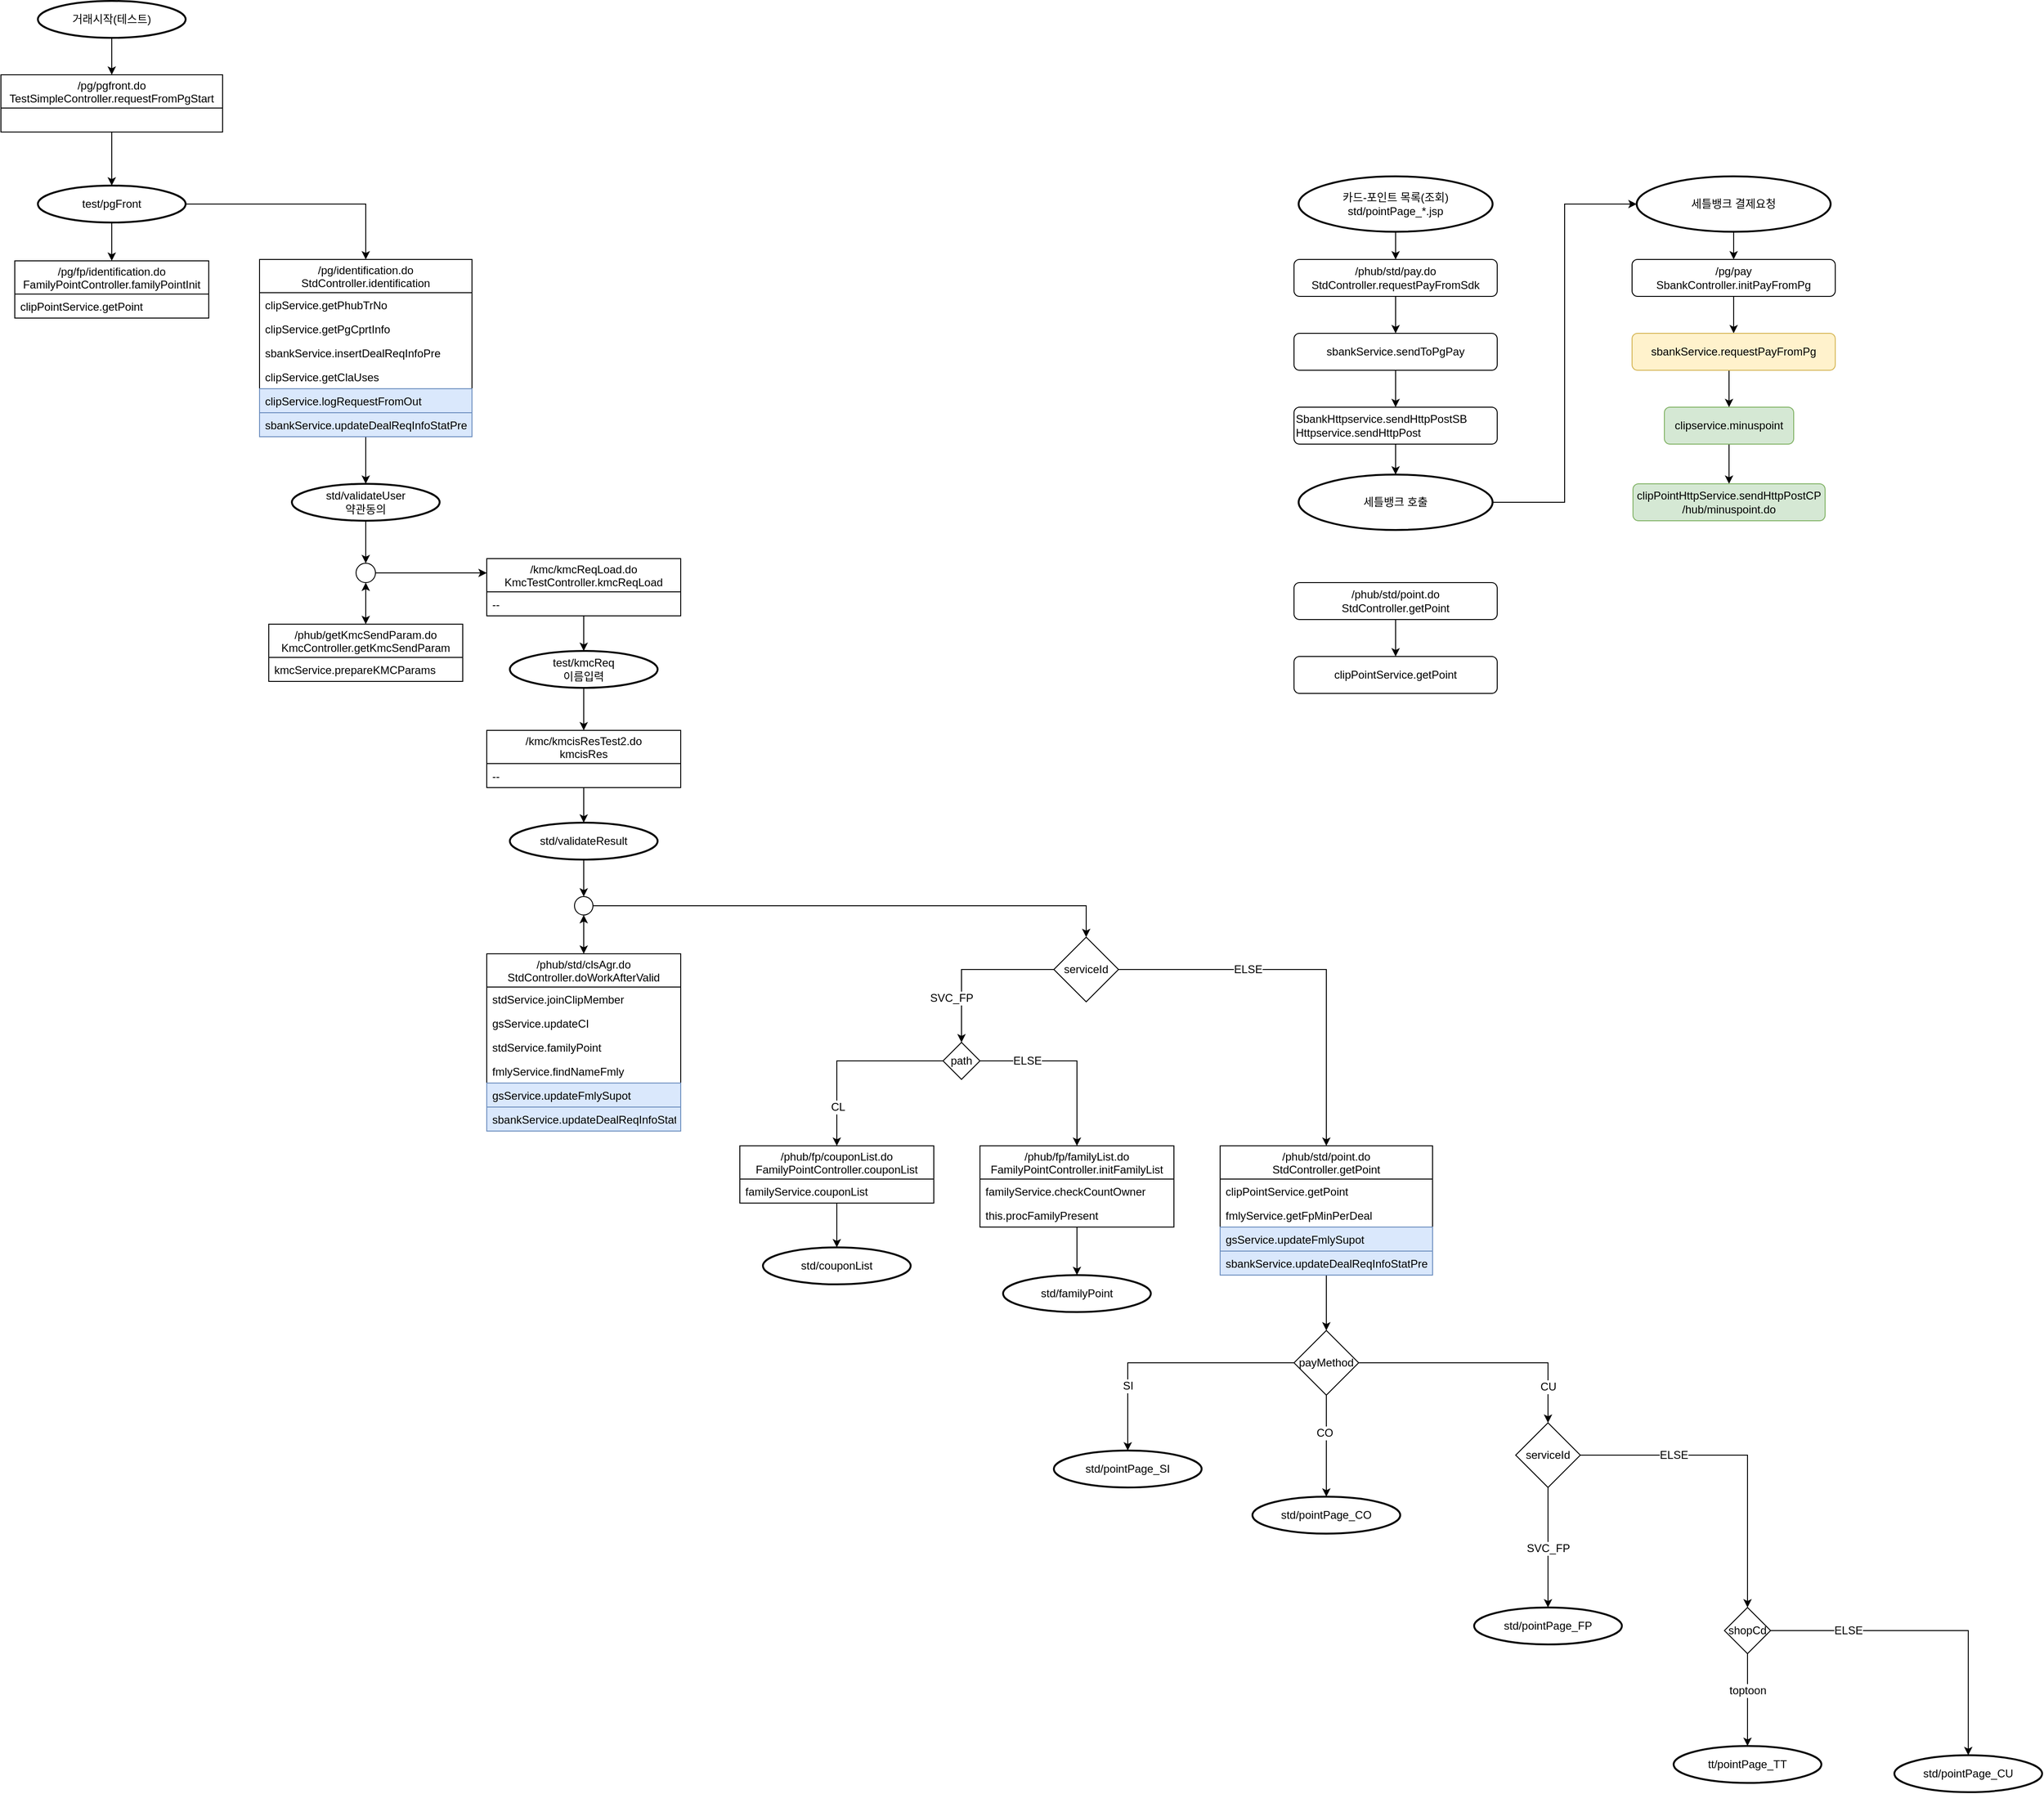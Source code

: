 <mxfile version="11.0.8" type="github"><diagram id="j56BnvHupFJd4PUBF6rJ" name="Page-1"><mxGraphModel dx="3760" dy="2458" grid="1" gridSize="10" guides="1" tooltips="1" connect="1" arrows="1" fold="1" page="1" pageScale="1" pageWidth="1169" pageHeight="827" math="0" shadow="0"><root><mxCell id="0"/><mxCell id="1" parent="0"/><mxCell id="eJ5xMvujqPiulVfxqT29-1" style="edgeStyle=orthogonalEdgeStyle;rounded=0;orthogonalLoop=1;jettySize=auto;html=1;entryX=0.5;entryY=0;entryDx=0;entryDy=0;" parent="1" source="CmkYD_nqg1P4Cg2n0xKE-1" target="eJ5xMvujqPiulVfxqT29-2" edge="1"><mxGeometry relative="1" as="geometry"><mxPoint x="-409" y="-1050" as="targetPoint"/></mxGeometry></mxCell><mxCell id="CmkYD_nqg1P4Cg2n0xKE-1" value="clipservice.minuspoint" style="rounded=1;whiteSpace=wrap;html=1;fontSize=12;fillColor=#d5e8d4;strokeColor=#82b366;" parent="1" vertex="1"><mxGeometry x="-479" y="-1160" width="140" height="40" as="geometry"/></mxCell><mxCell id="wrxA6v308aJTSK91BiZI-43" style="edgeStyle=orthogonalEdgeStyle;rounded=0;orthogonalLoop=1;jettySize=auto;html=1;strokeColor=#000000;fontSize=12;entryX=0.5;entryY=0;entryDx=0;entryDy=0;" parent="1" source="wrxA6v308aJTSK91BiZI-39" target="wrxA6v308aJTSK91BiZI-42" edge="1"><mxGeometry relative="1" as="geometry"><mxPoint x="-459" y="-1400" as="targetPoint"/></mxGeometry></mxCell><mxCell id="wrxA6v308aJTSK91BiZI-39" value="&lt;span style=&quot;white-space: normal&quot;&gt;세틀뱅크 결제요청&lt;br&gt;&lt;/span&gt;" style="strokeWidth=2;html=1;shape=mxgraph.flowchart.start_1;whiteSpace=wrap;fontSize=12;align=center;" parent="1" vertex="1"><mxGeometry x="-509" y="-1410" width="210" height="60" as="geometry"/></mxCell><mxCell id="wrxA6v308aJTSK91BiZI-45" style="edgeStyle=orthogonalEdgeStyle;rounded=0;orthogonalLoop=1;jettySize=auto;html=1;entryX=0.5;entryY=0;entryDx=0;entryDy=0;strokeColor=#000000;fontSize=12;" parent="1" source="wrxA6v308aJTSK91BiZI-42" target="wrxA6v308aJTSK91BiZI-44" edge="1"><mxGeometry relative="1" as="geometry"/></mxCell><mxCell id="wrxA6v308aJTSK91BiZI-42" value="/pg/pay&lt;br&gt;SbankController.initPayFromPg" style="rounded=1;whiteSpace=wrap;html=1;fontSize=12;" parent="1" vertex="1"><mxGeometry x="-514" y="-1320" width="220" height="40" as="geometry"/></mxCell><mxCell id="wrxA6v308aJTSK91BiZI-76" style="edgeStyle=orthogonalEdgeStyle;rounded=0;orthogonalLoop=1;jettySize=auto;html=1;strokeColor=#000000;fontSize=12;" parent="1" source="wrxA6v308aJTSK91BiZI-44" target="CmkYD_nqg1P4Cg2n0xKE-1" edge="1"><mxGeometry relative="1" as="geometry"><Array as="points"><mxPoint x="-409" y="-1175"/><mxPoint x="-409" y="-1175"/></Array></mxGeometry></mxCell><mxCell id="wrxA6v308aJTSK91BiZI-44" value="sbankService.requestPayFromPg" style="rounded=1;whiteSpace=wrap;html=1;fontSize=12;fillColor=#fff2cc;strokeColor=#d6b656;" parent="1" vertex="1"><mxGeometry x="-514" y="-1240" width="220" height="40" as="geometry"/></mxCell><mxCell id="eJ5xMvujqPiulVfxqT29-2" value="clipPointHttpService.sendHttpPostCP&lt;br&gt;/hub/minuspoint.do" style="rounded=1;whiteSpace=wrap;html=1;fontSize=12;fillColor=#d5e8d4;strokeColor=#82b366;" parent="1" vertex="1"><mxGeometry x="-513" y="-1077" width="208" height="40" as="geometry"/></mxCell><mxCell id="eJ5xMvujqPiulVfxqT29-5" style="edgeStyle=orthogonalEdgeStyle;rounded=0;orthogonalLoop=1;jettySize=auto;html=1;exitX=0.5;exitY=1;exitDx=0;exitDy=0;exitPerimeter=0;entryX=0.5;entryY=0;entryDx=0;entryDy=0;" parent="1" source="eJ5xMvujqPiulVfxqT29-3" target="eJ5xMvujqPiulVfxqT29-6" edge="1"><mxGeometry relative="1" as="geometry"><mxPoint x="-770" y="-1315" as="targetPoint"/></mxGeometry></mxCell><mxCell id="eJ5xMvujqPiulVfxqT29-3" value="&lt;span style=&quot;white-space: normal&quot;&gt;카드-포인트 목록(조회)&lt;br&gt;std/pointPage_*.jsp&lt;br&gt;&lt;/span&gt;" style="strokeWidth=2;html=1;shape=mxgraph.flowchart.start_1;whiteSpace=wrap;fontSize=12;align=center;" parent="1" vertex="1"><mxGeometry x="-875" y="-1410" width="210" height="60" as="geometry"/></mxCell><mxCell id="eJ5xMvujqPiulVfxqT29-8" style="edgeStyle=orthogonalEdgeStyle;rounded=0;orthogonalLoop=1;jettySize=auto;html=1;" parent="1" source="eJ5xMvujqPiulVfxqT29-6" target="eJ5xMvujqPiulVfxqT29-7" edge="1"><mxGeometry relative="1" as="geometry"/></mxCell><mxCell id="eJ5xMvujqPiulVfxqT29-6" value="/phub/std/pay.do&lt;br&gt;StdController.requestPayFromSdk" style="rounded=1;whiteSpace=wrap;html=1;fontSize=12;" parent="1" vertex="1"><mxGeometry x="-880" y="-1320" width="220" height="40" as="geometry"/></mxCell><mxCell id="eJ5xMvujqPiulVfxqT29-10" style="edgeStyle=orthogonalEdgeStyle;rounded=0;orthogonalLoop=1;jettySize=auto;html=1;" parent="1" source="eJ5xMvujqPiulVfxqT29-7" target="eJ5xMvujqPiulVfxqT29-9" edge="1"><mxGeometry relative="1" as="geometry"/></mxCell><mxCell id="eJ5xMvujqPiulVfxqT29-7" value="sbankService.sendToPgPay" style="rounded=1;whiteSpace=wrap;html=1;fontSize=12;" parent="1" vertex="1"><mxGeometry x="-880" y="-1240" width="220" height="40" as="geometry"/></mxCell><mxCell id="eJ5xMvujqPiulVfxqT29-12" style="edgeStyle=orthogonalEdgeStyle;rounded=0;orthogonalLoop=1;jettySize=auto;html=1;entryX=0.5;entryY=0;entryDx=0;entryDy=0;entryPerimeter=0;" parent="1" source="eJ5xMvujqPiulVfxqT29-9" target="eJ5xMvujqPiulVfxqT29-11" edge="1"><mxGeometry relative="1" as="geometry"/></mxCell><mxCell id="eJ5xMvujqPiulVfxqT29-9" value="SbankHttpservice.sendHttpPostSB&lt;br&gt;Httpservice.sendHttpPost" style="rounded=1;whiteSpace=wrap;html=1;fontSize=12;align=left;" parent="1" vertex="1"><mxGeometry x="-880" y="-1160" width="220" height="40" as="geometry"/></mxCell><mxCell id="eJ5xMvujqPiulVfxqT29-13" style="edgeStyle=orthogonalEdgeStyle;rounded=0;orthogonalLoop=1;jettySize=auto;html=1;entryX=0;entryY=0.5;entryDx=0;entryDy=0;entryPerimeter=0;" parent="1" source="eJ5xMvujqPiulVfxqT29-11" target="wrxA6v308aJTSK91BiZI-39" edge="1"><mxGeometry relative="1" as="geometry"/></mxCell><mxCell id="eJ5xMvujqPiulVfxqT29-11" value="&lt;span style=&quot;white-space: normal&quot;&gt;세틀뱅크 호출&lt;br&gt;&lt;/span&gt;" style="strokeWidth=2;html=1;shape=mxgraph.flowchart.start_1;whiteSpace=wrap;fontSize=12;align=center;" parent="1" vertex="1"><mxGeometry x="-875" y="-1087" width="210" height="60" as="geometry"/></mxCell><mxCell id="fhVZQOfjmiYLX01bEGXw-2" style="edgeStyle=orthogonalEdgeStyle;rounded=0;orthogonalLoop=1;jettySize=auto;html=1;" parent="1" source="8GTxpCylq8YLlfngI8dT-1" target="fhVZQOfjmiYLX01bEGXw-1" edge="1"><mxGeometry relative="1" as="geometry"/></mxCell><mxCell id="8GTxpCylq8YLlfngI8dT-1" value="/phub/std/point.do&lt;br&gt;StdController.getPoint" style="rounded=1;whiteSpace=wrap;html=1;fontSize=12;" parent="1" vertex="1"><mxGeometry x="-880" y="-970" width="220" height="40" as="geometry"/></mxCell><mxCell id="fhVZQOfjmiYLX01bEGXw-1" value="clipPointService.getPoint" style="rounded=1;whiteSpace=wrap;html=1;fontSize=12;" parent="1" vertex="1"><mxGeometry x="-880" y="-890" width="220" height="40" as="geometry"/></mxCell><mxCell id="tfVCf9IQ8ktauECRUOoU-8" style="edgeStyle=orthogonalEdgeStyle;rounded=0;orthogonalLoop=1;jettySize=auto;html=1;entryX=0.5;entryY=0;entryDx=0;entryDy=0;entryPerimeter=0;" parent="1" source="tfVCf9IQ8ktauECRUOoU-2" target="tfVCf9IQ8ktauECRUOoU-7" edge="1"><mxGeometry relative="1" as="geometry"/></mxCell><mxCell id="tfVCf9IQ8ktauECRUOoU-2" value="/pg/pgfront.do&#10;TestSimpleController.requestFromPgStart" style="swimlane;fontStyle=0;childLayout=stackLayout;horizontal=1;startSize=36;fillColor=none;horizontalStack=0;resizeParent=1;resizeParentMax=0;resizeLast=0;collapsible=1;marginBottom=0;" parent="1" vertex="1"><mxGeometry x="-2280" y="-1520" width="240" height="62" as="geometry"/></mxCell><mxCell id="tfVCf9IQ8ktauECRUOoU-6" style="edgeStyle=orthogonalEdgeStyle;rounded=0;orthogonalLoop=1;jettySize=auto;html=1;entryX=0.5;entryY=0;entryDx=0;entryDy=0;" parent="1" source="tfVCf9IQ8ktauECRUOoU-5" target="tfVCf9IQ8ktauECRUOoU-2" edge="1"><mxGeometry relative="1" as="geometry"/></mxCell><mxCell id="tfVCf9IQ8ktauECRUOoU-5" value="&lt;span style=&quot;white-space: normal&quot;&gt;거래시작(테스트)&lt;br&gt;&lt;/span&gt;" style="strokeWidth=2;html=1;shape=mxgraph.flowchart.start_1;whiteSpace=wrap;fontSize=12;align=center;" parent="1" vertex="1"><mxGeometry x="-2240" y="-1600" width="160" height="40" as="geometry"/></mxCell><mxCell id="tfVCf9IQ8ktauECRUOoU-12" style="edgeStyle=orthogonalEdgeStyle;rounded=0;orthogonalLoop=1;jettySize=auto;html=1;entryX=0.5;entryY=0;entryDx=0;entryDy=0;" parent="1" source="tfVCf9IQ8ktauECRUOoU-7" target="tfVCf9IQ8ktauECRUOoU-23" edge="1"><mxGeometry relative="1" as="geometry"><mxPoint x="-2160" y="-1320" as="targetPoint"/></mxGeometry></mxCell><mxCell id="tfVCf9IQ8ktauECRUOoU-13" style="edgeStyle=orthogonalEdgeStyle;rounded=0;orthogonalLoop=1;jettySize=auto;html=1;entryX=0.5;entryY=0;entryDx=0;entryDy=0;" parent="1" source="tfVCf9IQ8ktauECRUOoU-7" target="tfVCf9IQ8ktauECRUOoU-48" edge="1"><mxGeometry relative="1" as="geometry"><mxPoint x="-1919" y="-1320" as="targetPoint"/></mxGeometry></mxCell><mxCell id="tfVCf9IQ8ktauECRUOoU-7" value="test/pgFront" style="strokeWidth=2;html=1;shape=mxgraph.flowchart.start_1;whiteSpace=wrap;fontSize=12;align=center;" parent="1" vertex="1"><mxGeometry x="-2240" y="-1400" width="160" height="40" as="geometry"/></mxCell><mxCell id="tfVCf9IQ8ktauECRUOoU-23" value="/pg/fp/identification.do&#10;FamilyPointController.familyPointInit" style="swimlane;fontStyle=0;childLayout=stackLayout;horizontal=1;startSize=36;fillColor=none;horizontalStack=0;resizeParent=1;resizeParentMax=0;resizeLast=0;collapsible=1;marginBottom=0;" parent="1" vertex="1"><mxGeometry x="-2265" y="-1318.5" width="210" height="62" as="geometry"/></mxCell><mxCell id="tfVCf9IQ8ktauECRUOoU-24" value="clipPointService.getPoint" style="text;strokeColor=none;fillColor=none;align=left;verticalAlign=top;spacingLeft=4;spacingRight=4;overflow=hidden;rotatable=0;points=[[0,0.5],[1,0.5]];portConstraint=eastwest;" parent="tfVCf9IQ8ktauECRUOoU-23" vertex="1"><mxGeometry y="36" width="210" height="26" as="geometry"/></mxCell><mxCell id="Evb8xcYInmF5EksuiE8U-1" style="edgeStyle=orthogonalEdgeStyle;rounded=0;orthogonalLoop=1;jettySize=auto;html=1;entryX=0.5;entryY=0;entryDx=0;entryDy=0;entryPerimeter=0;" parent="1" source="tfVCf9IQ8ktauECRUOoU-48" target="tfVCf9IQ8ktauECRUOoU-61" edge="1"><mxGeometry relative="1" as="geometry"/></mxCell><mxCell id="tfVCf9IQ8ktauECRUOoU-48" value="/pg/identification.do&#10;StdController.identification" style="swimlane;fontStyle=0;childLayout=stackLayout;horizontal=1;startSize=36;fillColor=none;horizontalStack=0;resizeParent=1;resizeParentMax=0;resizeLast=0;collapsible=1;marginBottom=0;" parent="1" vertex="1"><mxGeometry x="-2000" y="-1320" width="230" height="192" as="geometry"><mxRectangle x="-2000" y="-1320" width="290" height="36" as="alternateBounds"/></mxGeometry></mxCell><mxCell id="tfVCf9IQ8ktauECRUOoU-49" value="clipService.getPhubTrNo" style="text;strokeColor=none;fillColor=none;align=left;verticalAlign=top;spacingLeft=4;spacingRight=4;overflow=hidden;rotatable=0;points=[[0,0.5],[1,0.5]];portConstraint=eastwest;" parent="tfVCf9IQ8ktauECRUOoU-48" vertex="1"><mxGeometry y="36" width="230" height="26" as="geometry"/></mxCell><mxCell id="tfVCf9IQ8ktauECRUOoU-51" value="clipService.getPgCprtInfo" style="text;strokeColor=none;fillColor=none;align=left;verticalAlign=top;spacingLeft=4;spacingRight=4;overflow=hidden;rotatable=0;points=[[0,0.5],[1,0.5]];portConstraint=eastwest;" parent="tfVCf9IQ8ktauECRUOoU-48" vertex="1"><mxGeometry y="62" width="230" height="26" as="geometry"/></mxCell><mxCell id="tfVCf9IQ8ktauECRUOoU-52" value="sbankService.insertDealReqInfoPre" style="text;strokeColor=none;fillColor=none;align=left;verticalAlign=top;spacingLeft=4;spacingRight=4;overflow=hidden;rotatable=0;points=[[0,0.5],[1,0.5]];portConstraint=eastwest;" parent="tfVCf9IQ8ktauECRUOoU-48" vertex="1"><mxGeometry y="88" width="230" height="26" as="geometry"/></mxCell><mxCell id="tfVCf9IQ8ktauECRUOoU-54" value="clipService.getClaUses" style="text;strokeColor=none;fillColor=none;align=left;verticalAlign=top;spacingLeft=4;spacingRight=4;overflow=hidden;rotatable=0;points=[[0,0.5],[1,0.5]];portConstraint=eastwest;" parent="tfVCf9IQ8ktauECRUOoU-48" vertex="1"><mxGeometry y="114" width="230" height="26" as="geometry"/></mxCell><mxCell id="tfVCf9IQ8ktauECRUOoU-55" value="clipService.logRequestFromOut" style="text;strokeColor=#6c8ebf;fillColor=#dae8fc;align=left;verticalAlign=top;spacingLeft=4;spacingRight=4;overflow=hidden;rotatable=0;points=[[0,0.5],[1,0.5]];portConstraint=eastwest;" parent="tfVCf9IQ8ktauECRUOoU-48" vertex="1"><mxGeometry y="140" width="230" height="26" as="geometry"/></mxCell><mxCell id="tfVCf9IQ8ktauECRUOoU-56" value="sbankService.updateDealReqInfoStatPre" style="text;strokeColor=#6c8ebf;fillColor=#dae8fc;align=left;verticalAlign=top;spacingLeft=4;spacingRight=4;overflow=hidden;rotatable=0;points=[[0,0.5],[1,0.5]];portConstraint=eastwest;" parent="tfVCf9IQ8ktauECRUOoU-48" vertex="1"><mxGeometry y="166" width="230" height="26" as="geometry"/></mxCell><mxCell id="Evb8xcYInmF5EksuiE8U-4" style="edgeStyle=orthogonalEdgeStyle;rounded=0;orthogonalLoop=1;jettySize=auto;html=1;entryX=0.5;entryY=0;entryDx=0;entryDy=0;" parent="1" source="tfVCf9IQ8ktauECRUOoU-61" target="Evb8xcYInmF5EksuiE8U-5" edge="1"><mxGeometry relative="1" as="geometry"><mxPoint x="-1885" y="-1000" as="targetPoint"/></mxGeometry></mxCell><mxCell id="tfVCf9IQ8ktauECRUOoU-61" value="std/validateUser&lt;br&gt;약관동의" style="strokeWidth=2;html=1;shape=mxgraph.flowchart.start_1;whiteSpace=wrap;fontSize=12;align=center;" parent="1" vertex="1"><mxGeometry x="-1965" y="-1077" width="160" height="40" as="geometry"/></mxCell><mxCell id="Evb8xcYInmF5EksuiE8U-2" value="/phub/getKmcSendParam.do&#10;KmcController.getKmcSendParam" style="swimlane;fontStyle=0;childLayout=stackLayout;horizontal=1;startSize=36;fillColor=none;horizontalStack=0;resizeParent=1;resizeParentMax=0;resizeLast=0;collapsible=1;marginBottom=0;" parent="1" vertex="1"><mxGeometry x="-1990" y="-925" width="210" height="62" as="geometry"/></mxCell><mxCell id="Evb8xcYInmF5EksuiE8U-3" value="kmcService.prepareKMCParams" style="text;strokeColor=none;fillColor=none;align=left;verticalAlign=top;spacingLeft=4;spacingRight=4;overflow=hidden;rotatable=0;points=[[0,0.5],[1,0.5]];portConstraint=eastwest;" parent="Evb8xcYInmF5EksuiE8U-2" vertex="1"><mxGeometry y="36" width="210" height="26" as="geometry"/></mxCell><mxCell id="Evb8xcYInmF5EksuiE8U-6" style="edgeStyle=orthogonalEdgeStyle;rounded=0;orthogonalLoop=1;jettySize=auto;html=1;entryX=0.5;entryY=0;entryDx=0;entryDy=0;startArrow=classic;startFill=1;" parent="1" source="Evb8xcYInmF5EksuiE8U-5" target="Evb8xcYInmF5EksuiE8U-2" edge="1"><mxGeometry relative="1" as="geometry"/></mxCell><mxCell id="Evb8xcYInmF5EksuiE8U-13" style="edgeStyle=orthogonalEdgeStyle;rounded=0;orthogonalLoop=1;jettySize=auto;html=1;startArrow=none;startFill=0;entryX=0;entryY=0.25;entryDx=0;entryDy=0;" parent="1" source="Evb8xcYInmF5EksuiE8U-5" target="Evb8xcYInmF5EksuiE8U-7" edge="1"><mxGeometry relative="1" as="geometry"><mxPoint x="-1780" y="-980" as="targetPoint"/></mxGeometry></mxCell><mxCell id="Evb8xcYInmF5EksuiE8U-5" value="" style="ellipse;whiteSpace=wrap;html=1;aspect=fixed;" parent="1" vertex="1"><mxGeometry x="-1895.5" y="-991" width="21" height="21" as="geometry"/></mxCell><mxCell id="Evb8xcYInmF5EksuiE8U-10" style="edgeStyle=orthogonalEdgeStyle;rounded=0;orthogonalLoop=1;jettySize=auto;html=1;entryX=0.5;entryY=0;entryDx=0;entryDy=0;entryPerimeter=0;startArrow=none;startFill=0;" parent="1" source="Evb8xcYInmF5EksuiE8U-7" target="Evb8xcYInmF5EksuiE8U-9" edge="1"><mxGeometry relative="1" as="geometry"/></mxCell><mxCell id="Evb8xcYInmF5EksuiE8U-7" value="/kmc/kmcReqLoad.do&#10;KmcTestController.kmcReqLoad" style="swimlane;fontStyle=0;childLayout=stackLayout;horizontal=1;startSize=36;fillColor=none;horizontalStack=0;resizeParent=1;resizeParentMax=0;resizeLast=0;collapsible=1;marginBottom=0;" parent="1" vertex="1"><mxGeometry x="-1754" y="-996" width="210" height="62" as="geometry"/></mxCell><mxCell id="Evb8xcYInmF5EksuiE8U-8" value="--" style="text;strokeColor=none;fillColor=none;align=left;verticalAlign=top;spacingLeft=4;spacingRight=4;overflow=hidden;rotatable=0;points=[[0,0.5],[1,0.5]];portConstraint=eastwest;" parent="Evb8xcYInmF5EksuiE8U-7" vertex="1"><mxGeometry y="36" width="210" height="26" as="geometry"/></mxCell><mxCell id="Evb8xcYInmF5EksuiE8U-16" style="edgeStyle=orthogonalEdgeStyle;rounded=0;orthogonalLoop=1;jettySize=auto;html=1;entryX=0.5;entryY=0;entryDx=0;entryDy=0;startArrow=none;startFill=0;" parent="1" source="Evb8xcYInmF5EksuiE8U-9" target="Evb8xcYInmF5EksuiE8U-14" edge="1"><mxGeometry relative="1" as="geometry"/></mxCell><mxCell id="Evb8xcYInmF5EksuiE8U-9" value="test/kmcReq&lt;br&gt;이름입력" style="strokeWidth=2;html=1;shape=mxgraph.flowchart.start_1;whiteSpace=wrap;fontSize=12;align=center;" parent="1" vertex="1"><mxGeometry x="-1729" y="-896" width="160" height="40" as="geometry"/></mxCell><mxCell id="Evb8xcYInmF5EksuiE8U-18" style="edgeStyle=orthogonalEdgeStyle;rounded=0;orthogonalLoop=1;jettySize=auto;html=1;entryX=0.5;entryY=0;entryDx=0;entryDy=0;entryPerimeter=0;startArrow=none;startFill=0;" parent="1" source="Evb8xcYInmF5EksuiE8U-14" target="Evb8xcYInmF5EksuiE8U-17" edge="1"><mxGeometry relative="1" as="geometry"/></mxCell><mxCell id="Evb8xcYInmF5EksuiE8U-14" value="/kmc/kmcisResTest2.do&#10;kmcisRes" style="swimlane;fontStyle=0;childLayout=stackLayout;horizontal=1;startSize=36;fillColor=none;horizontalStack=0;resizeParent=1;resizeParentMax=0;resizeLast=0;collapsible=1;marginBottom=0;" parent="1" vertex="1"><mxGeometry x="-1754" y="-810" width="210" height="62" as="geometry"/></mxCell><mxCell id="Evb8xcYInmF5EksuiE8U-15" value="--" style="text;strokeColor=none;fillColor=none;align=left;verticalAlign=top;spacingLeft=4;spacingRight=4;overflow=hidden;rotatable=0;points=[[0,0.5],[1,0.5]];portConstraint=eastwest;" parent="Evb8xcYInmF5EksuiE8U-14" vertex="1"><mxGeometry y="36" width="210" height="26" as="geometry"/></mxCell><mxCell id="rz13AbOcJad4xClEfyVI-3" style="edgeStyle=orthogonalEdgeStyle;rounded=0;orthogonalLoop=1;jettySize=auto;html=1;" edge="1" parent="1" source="Evb8xcYInmF5EksuiE8U-17"><mxGeometry relative="1" as="geometry"><mxPoint x="-1649" y="-630" as="targetPoint"/></mxGeometry></mxCell><mxCell id="Evb8xcYInmF5EksuiE8U-17" value="std/validateResult" style="strokeWidth=2;html=1;shape=mxgraph.flowchart.start_1;whiteSpace=wrap;fontSize=12;align=center;" parent="1" vertex="1"><mxGeometry x="-1729" y="-710" width="160" height="40" as="geometry"/></mxCell><mxCell id="rz13AbOcJad4xClEfyVI-1" value="/phub/std/clsAgr.do&#10;StdController.doWorkAfterValid" style="swimlane;fontStyle=0;childLayout=stackLayout;horizontal=1;startSize=36;fillColor=none;horizontalStack=0;resizeParent=1;resizeParentMax=0;resizeLast=0;collapsible=1;marginBottom=0;" vertex="1" parent="1"><mxGeometry x="-1754" y="-568" width="210" height="192" as="geometry"/></mxCell><mxCell id="rz13AbOcJad4xClEfyVI-2" value="stdService.joinClipMember" style="text;strokeColor=none;fillColor=none;align=left;verticalAlign=top;spacingLeft=4;spacingRight=4;overflow=hidden;rotatable=0;points=[[0,0.5],[1,0.5]];portConstraint=eastwest;" vertex="1" parent="rz13AbOcJad4xClEfyVI-1"><mxGeometry y="36" width="210" height="26" as="geometry"/></mxCell><mxCell id="rz13AbOcJad4xClEfyVI-4" value="gsService.updateCI" style="text;strokeColor=none;fillColor=none;align=left;verticalAlign=top;spacingLeft=4;spacingRight=4;overflow=hidden;rotatable=0;points=[[0,0.5],[1,0.5]];portConstraint=eastwest;" vertex="1" parent="rz13AbOcJad4xClEfyVI-1"><mxGeometry y="62" width="210" height="26" as="geometry"/></mxCell><mxCell id="rz13AbOcJad4xClEfyVI-11" value="stdService.familyPoint" style="text;strokeColor=none;fillColor=none;align=left;verticalAlign=top;spacingLeft=4;spacingRight=4;overflow=hidden;rotatable=0;points=[[0,0.5],[1,0.5]];portConstraint=eastwest;" vertex="1" parent="rz13AbOcJad4xClEfyVI-1"><mxGeometry y="88" width="210" height="26" as="geometry"/></mxCell><mxCell id="rz13AbOcJad4xClEfyVI-12" value="fmlyService.findNameFmly" style="text;strokeColor=none;fillColor=none;align=left;verticalAlign=top;spacingLeft=4;spacingRight=4;overflow=hidden;rotatable=0;points=[[0,0.5],[1,0.5]];portConstraint=eastwest;" vertex="1" parent="rz13AbOcJad4xClEfyVI-1"><mxGeometry y="114" width="210" height="26" as="geometry"/></mxCell><mxCell id="rz13AbOcJad4xClEfyVI-13" value="gsService.updateFmlySupot" style="text;strokeColor=#6c8ebf;fillColor=#dae8fc;align=left;verticalAlign=top;spacingLeft=4;spacingRight=4;overflow=hidden;rotatable=0;points=[[0,0.5],[1,0.5]];portConstraint=eastwest;" vertex="1" parent="rz13AbOcJad4xClEfyVI-1"><mxGeometry y="140" width="210" height="26" as="geometry"/></mxCell><mxCell id="rz13AbOcJad4xClEfyVI-14" value="sbankService.updateDealReqInfoStat" style="text;strokeColor=#6c8ebf;fillColor=#dae8fc;align=left;verticalAlign=top;spacingLeft=4;spacingRight=4;overflow=hidden;rotatable=0;points=[[0,0.5],[1,0.5]];portConstraint=eastwest;" vertex="1" parent="rz13AbOcJad4xClEfyVI-1"><mxGeometry y="166" width="210" height="26" as="geometry"/></mxCell><mxCell id="rz13AbOcJad4xClEfyVI-10" style="edgeStyle=orthogonalEdgeStyle;rounded=0;orthogonalLoop=1;jettySize=auto;html=1;entryX=0.5;entryY=0;entryDx=0;entryDy=0;" edge="1" parent="1" source="rz13AbOcJad4xClEfyVI-5" target="rz13AbOcJad4xClEfyVI-19"><mxGeometry relative="1" as="geometry"/></mxCell><mxCell id="rz13AbOcJad4xClEfyVI-5" value="" style="ellipse;whiteSpace=wrap;html=1;aspect=fixed;" vertex="1" parent="1"><mxGeometry x="-1659" y="-630" width="20" height="20" as="geometry"/></mxCell><mxCell id="rz13AbOcJad4xClEfyVI-6" style="edgeStyle=orthogonalEdgeStyle;rounded=0;orthogonalLoop=1;jettySize=auto;html=1;entryX=0.5;entryY=0;entryDx=0;entryDy=0;startArrow=classic;startFill=1;exitX=0.5;exitY=1;exitDx=0;exitDy=0;" edge="1" parent="1" source="rz13AbOcJad4xClEfyVI-5" target="rz13AbOcJad4xClEfyVI-1"><mxGeometry relative="1" as="geometry"><mxPoint x="-1690" y="-619.5" as="sourcePoint"/><mxPoint x="-1690" y="-574.5" as="targetPoint"/></mxGeometry></mxCell><mxCell id="rz13AbOcJad4xClEfyVI-39" style="edgeStyle=orthogonalEdgeStyle;rounded=0;orthogonalLoop=1;jettySize=auto;html=1;entryX=0.5;entryY=0;entryDx=0;entryDy=0;entryPerimeter=0;" edge="1" parent="1" source="rz13AbOcJad4xClEfyVI-7" target="rz13AbOcJad4xClEfyVI-38"><mxGeometry relative="1" as="geometry"/></mxCell><mxCell id="rz13AbOcJad4xClEfyVI-7" value="/phub/fp/familyList.do&#10;FamilyPointController.initFamilyList" style="swimlane;fontStyle=0;childLayout=stackLayout;horizontal=1;startSize=36;fillColor=none;horizontalStack=0;resizeParent=1;resizeParentMax=0;resizeLast=0;collapsible=1;marginBottom=0;" vertex="1" parent="1"><mxGeometry x="-1220" y="-360" width="210" height="88" as="geometry"/></mxCell><mxCell id="rz13AbOcJad4xClEfyVI-8" value="familyService.checkCountOwner" style="text;strokeColor=none;fillColor=none;align=left;verticalAlign=top;spacingLeft=4;spacingRight=4;overflow=hidden;rotatable=0;points=[[0,0.5],[1,0.5]];portConstraint=eastwest;" vertex="1" parent="rz13AbOcJad4xClEfyVI-7"><mxGeometry y="36" width="210" height="26" as="geometry"/></mxCell><mxCell id="rz13AbOcJad4xClEfyVI-40" value="this.procFamilyPresent" style="text;strokeColor=none;fillColor=none;align=left;verticalAlign=top;spacingLeft=4;spacingRight=4;overflow=hidden;rotatable=0;points=[[0,0.5],[1,0.5]];portConstraint=eastwest;" vertex="1" parent="rz13AbOcJad4xClEfyVI-7"><mxGeometry y="62" width="210" height="26" as="geometry"/></mxCell><mxCell id="rz13AbOcJad4xClEfyVI-45" style="edgeStyle=orthogonalEdgeStyle;rounded=0;orthogonalLoop=1;jettySize=auto;html=1;entryX=0.5;entryY=0;entryDx=0;entryDy=0;" edge="1" parent="1" source="rz13AbOcJad4xClEfyVI-15" target="rz13AbOcJad4xClEfyVI-44"><mxGeometry relative="1" as="geometry"/></mxCell><mxCell id="rz13AbOcJad4xClEfyVI-15" value="/phub/std/point.do&#10;StdController.getPoint" style="swimlane;fontStyle=0;childLayout=stackLayout;horizontal=1;startSize=36;fillColor=none;horizontalStack=0;resizeParent=1;resizeParentMax=0;resizeLast=0;collapsible=1;marginBottom=0;" vertex="1" parent="1"><mxGeometry x="-960" y="-360" width="230" height="140" as="geometry"/></mxCell><mxCell id="rz13AbOcJad4xClEfyVI-16" value="clipPointService.getPoint" style="text;strokeColor=none;fillColor=none;align=left;verticalAlign=top;spacingLeft=4;spacingRight=4;overflow=hidden;rotatable=0;points=[[0,0.5],[1,0.5]];portConstraint=eastwest;" vertex="1" parent="rz13AbOcJad4xClEfyVI-15"><mxGeometry y="36" width="230" height="26" as="geometry"/></mxCell><mxCell id="rz13AbOcJad4xClEfyVI-41" value="fmlyService.getFpMinPerDeal" style="text;strokeColor=none;fillColor=none;align=left;verticalAlign=top;spacingLeft=4;spacingRight=4;overflow=hidden;rotatable=0;points=[[0,0.5],[1,0.5]];portConstraint=eastwest;" vertex="1" parent="rz13AbOcJad4xClEfyVI-15"><mxGeometry y="62" width="230" height="26" as="geometry"/></mxCell><mxCell id="rz13AbOcJad4xClEfyVI-42" value="gsService.updateFmlySupot" style="text;strokeColor=#6c8ebf;fillColor=#dae8fc;align=left;verticalAlign=top;spacingLeft=4;spacingRight=4;overflow=hidden;rotatable=0;points=[[0,0.5],[1,0.5]];portConstraint=eastwest;" vertex="1" parent="rz13AbOcJad4xClEfyVI-15"><mxGeometry y="88" width="230" height="26" as="geometry"/></mxCell><mxCell id="rz13AbOcJad4xClEfyVI-43" value="sbankService.updateDealReqInfoStatPre" style="text;strokeColor=#6c8ebf;fillColor=#dae8fc;align=left;verticalAlign=top;spacingLeft=4;spacingRight=4;overflow=hidden;rotatable=0;points=[[0,0.5],[1,0.5]];portConstraint=eastwest;" vertex="1" parent="rz13AbOcJad4xClEfyVI-15"><mxGeometry y="114" width="230" height="26" as="geometry"/></mxCell><mxCell id="rz13AbOcJad4xClEfyVI-37" style="edgeStyle=orthogonalEdgeStyle;rounded=0;orthogonalLoop=1;jettySize=auto;html=1;entryX=0.5;entryY=0;entryDx=0;entryDy=0;entryPerimeter=0;" edge="1" parent="1" source="rz13AbOcJad4xClEfyVI-17" target="rz13AbOcJad4xClEfyVI-36"><mxGeometry relative="1" as="geometry"/></mxCell><mxCell id="rz13AbOcJad4xClEfyVI-17" value="/phub/fp/couponList.do&#10;FamilyPointController.couponList" style="swimlane;fontStyle=0;childLayout=stackLayout;horizontal=1;startSize=36;fillColor=none;horizontalStack=0;resizeParent=1;resizeParentMax=0;resizeLast=0;collapsible=1;marginBottom=0;" vertex="1" parent="1"><mxGeometry x="-1480" y="-360" width="210" height="62" as="geometry"/></mxCell><mxCell id="rz13AbOcJad4xClEfyVI-18" value="familyService.couponList" style="text;strokeColor=none;fillColor=none;align=left;verticalAlign=top;spacingLeft=4;spacingRight=4;overflow=hidden;rotatable=0;points=[[0,0.5],[1,0.5]];portConstraint=eastwest;" vertex="1" parent="rz13AbOcJad4xClEfyVI-17"><mxGeometry y="36" width="210" height="26" as="geometry"/></mxCell><mxCell id="rz13AbOcJad4xClEfyVI-21" style="edgeStyle=orthogonalEdgeStyle;rounded=0;orthogonalLoop=1;jettySize=auto;html=1;entryX=0.5;entryY=0;entryDx=0;entryDy=0;exitX=1;exitY=0.5;exitDx=0;exitDy=0;" edge="1" parent="1" source="rz13AbOcJad4xClEfyVI-50" target="rz13AbOcJad4xClEfyVI-7"><mxGeometry relative="1" as="geometry"><mxPoint x="-1190" y="-457" as="sourcePoint"/></mxGeometry></mxCell><mxCell id="rz13AbOcJad4xClEfyVI-74" value="ELSE" style="text;html=1;resizable=0;points=[];align=center;verticalAlign=middle;labelBackgroundColor=#ffffff;" vertex="1" connectable="0" parent="rz13AbOcJad4xClEfyVI-21"><mxGeometry x="-0.584" relative="1" as="geometry"><mxPoint x="10" as="offset"/></mxGeometry></mxCell><mxCell id="rz13AbOcJad4xClEfyVI-22" style="edgeStyle=orthogonalEdgeStyle;rounded=0;orthogonalLoop=1;jettySize=auto;html=1;entryX=0.5;entryY=0;entryDx=0;entryDy=0;" edge="1" parent="1" source="rz13AbOcJad4xClEfyVI-19" target="rz13AbOcJad4xClEfyVI-15"><mxGeometry relative="1" as="geometry"/></mxCell><mxCell id="rz13AbOcJad4xClEfyVI-71" value="ELSE" style="text;html=1;resizable=0;points=[];align=center;verticalAlign=middle;labelBackgroundColor=#ffffff;" vertex="1" connectable="0" parent="rz13AbOcJad4xClEfyVI-22"><mxGeometry x="-0.351" y="2" relative="1" as="geometry"><mxPoint x="5" y="2" as="offset"/></mxGeometry></mxCell><mxCell id="rz13AbOcJad4xClEfyVI-30" style="edgeStyle=orthogonalEdgeStyle;rounded=0;orthogonalLoop=1;jettySize=auto;html=1;entryX=0.5;entryY=0;entryDx=0;entryDy=0;" edge="1" parent="1" source="rz13AbOcJad4xClEfyVI-19" target="rz13AbOcJad4xClEfyVI-50"><mxGeometry relative="1" as="geometry"><mxPoint x="-1240" y="-500" as="targetPoint"/></mxGeometry></mxCell><mxCell id="rz13AbOcJad4xClEfyVI-33" value="&lt;span style=&quot;text-align: left&quot;&gt;SVC_FP&lt;/span&gt;" style="text;html=1;resizable=0;points=[];align=center;verticalAlign=middle;labelBackgroundColor=#ffffff;" vertex="1" connectable="0" parent="rz13AbOcJad4xClEfyVI-30"><mxGeometry x="0.037" y="24" relative="1" as="geometry"><mxPoint x="-18" y="7" as="offset"/></mxGeometry></mxCell><mxCell id="rz13AbOcJad4xClEfyVI-19" value="serviceId" style="rhombus;whiteSpace=wrap;html=1;" vertex="1" parent="1"><mxGeometry x="-1140" y="-586" width="70" height="70" as="geometry"/></mxCell><mxCell id="rz13AbOcJad4xClEfyVI-31" style="edgeStyle=orthogonalEdgeStyle;rounded=0;orthogonalLoop=1;jettySize=auto;html=1;entryX=0.5;entryY=0;entryDx=0;entryDy=0;exitX=0;exitY=0.5;exitDx=0;exitDy=0;" edge="1" parent="1" source="rz13AbOcJad4xClEfyVI-50" target="rz13AbOcJad4xClEfyVI-17"><mxGeometry relative="1" as="geometry"><mxPoint x="-1290" y="-457" as="sourcePoint"/></mxGeometry></mxCell><mxCell id="rz13AbOcJad4xClEfyVI-32" value="&lt;span style=&quot;text-align: left&quot;&gt;CL&lt;/span&gt;" style="text;html=1;resizable=0;points=[];align=center;verticalAlign=middle;labelBackgroundColor=#ffffff;" vertex="1" connectable="0" parent="rz13AbOcJad4xClEfyVI-31"><mxGeometry x="0.04" y="26" relative="1" as="geometry"><mxPoint x="-7" y="24" as="offset"/></mxGeometry></mxCell><mxCell id="rz13AbOcJad4xClEfyVI-36" value="std/couponList" style="strokeWidth=2;html=1;shape=mxgraph.flowchart.start_1;whiteSpace=wrap;fontSize=12;align=center;" vertex="1" parent="1"><mxGeometry x="-1455" y="-250" width="160" height="40" as="geometry"/></mxCell><mxCell id="rz13AbOcJad4xClEfyVI-38" value="std/familyPoint" style="strokeWidth=2;html=1;shape=mxgraph.flowchart.start_1;whiteSpace=wrap;fontSize=12;align=center;" vertex="1" parent="1"><mxGeometry x="-1195" y="-220" width="160" height="40" as="geometry"/></mxCell><mxCell id="rz13AbOcJad4xClEfyVI-51" style="edgeStyle=orthogonalEdgeStyle;rounded=0;orthogonalLoop=1;jettySize=auto;html=1;entryX=0.5;entryY=0;entryDx=0;entryDy=0;entryPerimeter=0;" edge="1" parent="1" source="rz13AbOcJad4xClEfyVI-44" target="rz13AbOcJad4xClEfyVI-47"><mxGeometry relative="1" as="geometry"/></mxCell><mxCell id="rz13AbOcJad4xClEfyVI-55" value="SI" style="text;html=1;resizable=0;points=[];align=center;verticalAlign=middle;labelBackgroundColor=#ffffff;" vertex="1" connectable="0" parent="rz13AbOcJad4xClEfyVI-51"><mxGeometry x="0.322" y="31" relative="1" as="geometry"><mxPoint x="-31" y="23" as="offset"/></mxGeometry></mxCell><mxCell id="rz13AbOcJad4xClEfyVI-52" style="edgeStyle=orthogonalEdgeStyle;rounded=0;orthogonalLoop=1;jettySize=auto;html=1;entryX=0.5;entryY=0;entryDx=0;entryDy=0;entryPerimeter=0;" edge="1" parent="1" source="rz13AbOcJad4xClEfyVI-44" target="rz13AbOcJad4xClEfyVI-46"><mxGeometry relative="1" as="geometry"/></mxCell><mxCell id="rz13AbOcJad4xClEfyVI-56" value="CO" style="text;html=1;resizable=0;points=[];align=center;verticalAlign=middle;labelBackgroundColor=#ffffff;" vertex="1" connectable="0" parent="rz13AbOcJad4xClEfyVI-52"><mxGeometry x="-0.262" y="-2" relative="1" as="geometry"><mxPoint as="offset"/></mxGeometry></mxCell><mxCell id="rz13AbOcJad4xClEfyVI-54" style="edgeStyle=orthogonalEdgeStyle;rounded=0;orthogonalLoop=1;jettySize=auto;html=1;entryX=0.5;entryY=0;entryDx=0;entryDy=0;" edge="1" parent="1" source="rz13AbOcJad4xClEfyVI-44" target="rz13AbOcJad4xClEfyVI-53"><mxGeometry relative="1" as="geometry"/></mxCell><mxCell id="rz13AbOcJad4xClEfyVI-57" value="CU" style="text;html=1;resizable=0;points=[];align=center;verticalAlign=middle;labelBackgroundColor=#ffffff;" vertex="1" connectable="0" parent="rz13AbOcJad4xClEfyVI-54"><mxGeometry x="0.547" y="-15" relative="1" as="geometry"><mxPoint x="15" y="22" as="offset"/></mxGeometry></mxCell><mxCell id="rz13AbOcJad4xClEfyVI-44" value="payMethod" style="rhombus;whiteSpace=wrap;html=1;" vertex="1" parent="1"><mxGeometry x="-880" y="-160" width="70" height="70" as="geometry"/></mxCell><mxCell id="rz13AbOcJad4xClEfyVI-46" value="std/pointPage_CO" style="strokeWidth=2;html=1;shape=mxgraph.flowchart.start_1;whiteSpace=wrap;fontSize=12;align=center;" vertex="1" parent="1"><mxGeometry x="-925" y="20" width="160" height="40" as="geometry"/></mxCell><mxCell id="rz13AbOcJad4xClEfyVI-47" value="std/pointPage_SI" style="strokeWidth=2;html=1;shape=mxgraph.flowchart.start_1;whiteSpace=wrap;fontSize=12;align=center;" vertex="1" parent="1"><mxGeometry x="-1140" y="-30" width="160" height="40" as="geometry"/></mxCell><mxCell id="rz13AbOcJad4xClEfyVI-49" value="std/pointPage_FP" style="strokeWidth=2;html=1;shape=mxgraph.flowchart.start_1;whiteSpace=wrap;fontSize=12;align=center;" vertex="1" parent="1"><mxGeometry x="-685" y="140" width="160" height="40" as="geometry"/></mxCell><mxCell id="rz13AbOcJad4xClEfyVI-50" value="path" style="rhombus;whiteSpace=wrap;html=1;" vertex="1" parent="1"><mxGeometry x="-1260" y="-472" width="40" height="40" as="geometry"/></mxCell><mxCell id="rz13AbOcJad4xClEfyVI-58" style="edgeStyle=orthogonalEdgeStyle;rounded=0;orthogonalLoop=1;jettySize=auto;html=1;entryX=0.5;entryY=0;entryDx=0;entryDy=0;" edge="1" parent="1" source="rz13AbOcJad4xClEfyVI-53" target="rz13AbOcJad4xClEfyVI-64"><mxGeometry relative="1" as="geometry"><mxPoint x="-379" y="100" as="targetPoint"/></mxGeometry></mxCell><mxCell id="rz13AbOcJad4xClEfyVI-62" value="ELSE" style="text;html=1;resizable=0;points=[];align=center;verticalAlign=middle;labelBackgroundColor=#ffffff;" vertex="1" connectable="0" parent="rz13AbOcJad4xClEfyVI-58"><mxGeometry x="-0.576" y="1" relative="1" as="geometry"><mxPoint x="27" y="1" as="offset"/></mxGeometry></mxCell><mxCell id="rz13AbOcJad4xClEfyVI-60" style="edgeStyle=orthogonalEdgeStyle;rounded=0;orthogonalLoop=1;jettySize=auto;html=1;entryX=0.5;entryY=0;entryDx=0;entryDy=0;entryPerimeter=0;" edge="1" parent="1" source="rz13AbOcJad4xClEfyVI-53" target="rz13AbOcJad4xClEfyVI-49"><mxGeometry relative="1" as="geometry"><mxPoint x="-605" y="130" as="targetPoint"/></mxGeometry></mxCell><mxCell id="rz13AbOcJad4xClEfyVI-61" value="SVC_FP" style="text;html=1;resizable=0;points=[];align=center;verticalAlign=middle;labelBackgroundColor=#ffffff;" vertex="1" connectable="0" parent="rz13AbOcJad4xClEfyVI-60"><mxGeometry x="0.28" y="-1" relative="1" as="geometry"><mxPoint x="1" y="-17" as="offset"/></mxGeometry></mxCell><mxCell id="rz13AbOcJad4xClEfyVI-53" value="serviceId" style="rhombus;whiteSpace=wrap;html=1;" vertex="1" parent="1"><mxGeometry x="-640" y="-60" width="70" height="70" as="geometry"/></mxCell><mxCell id="rz13AbOcJad4xClEfyVI-63" value="tt/pointPage_TT" style="strokeWidth=2;html=1;shape=mxgraph.flowchart.start_1;whiteSpace=wrap;fontSize=12;align=center;" vertex="1" parent="1"><mxGeometry x="-469" y="290" width="160" height="40" as="geometry"/></mxCell><mxCell id="rz13AbOcJad4xClEfyVI-65" style="edgeStyle=orthogonalEdgeStyle;rounded=0;orthogonalLoop=1;jettySize=auto;html=1;entryX=0.5;entryY=0;entryDx=0;entryDy=0;entryPerimeter=0;" edge="1" parent="1" source="rz13AbOcJad4xClEfyVI-64" target="rz13AbOcJad4xClEfyVI-63"><mxGeometry relative="1" as="geometry"/></mxCell><mxCell id="rz13AbOcJad4xClEfyVI-66" value="toptoon" style="text;html=1;resizable=0;points=[];align=center;verticalAlign=middle;labelBackgroundColor=#ffffff;" vertex="1" connectable="0" parent="rz13AbOcJad4xClEfyVI-65"><mxGeometry x="0.26" relative="1" as="geometry"><mxPoint y="-23" as="offset"/></mxGeometry></mxCell><mxCell id="rz13AbOcJad4xClEfyVI-68" style="edgeStyle=orthogonalEdgeStyle;rounded=0;orthogonalLoop=1;jettySize=auto;html=1;entryX=0.5;entryY=0;entryDx=0;entryDy=0;entryPerimeter=0;" edge="1" parent="1" source="rz13AbOcJad4xClEfyVI-64" target="rz13AbOcJad4xClEfyVI-67"><mxGeometry relative="1" as="geometry"/></mxCell><mxCell id="rz13AbOcJad4xClEfyVI-69" value="ELSE" style="text;html=1;resizable=0;points=[];align=center;verticalAlign=middle;labelBackgroundColor=#ffffff;" vertex="1" connectable="0" parent="rz13AbOcJad4xClEfyVI-68"><mxGeometry x="-0.513" y="-2" relative="1" as="geometry"><mxPoint x="-1" y="-2" as="offset"/></mxGeometry></mxCell><mxCell id="rz13AbOcJad4xClEfyVI-64" value="shopCd" style="rhombus;whiteSpace=wrap;html=1;" vertex="1" parent="1"><mxGeometry x="-414" y="140" width="50" height="50" as="geometry"/></mxCell><mxCell id="rz13AbOcJad4xClEfyVI-67" value="std/pointPage_CU" style="strokeWidth=2;html=1;shape=mxgraph.flowchart.start_1;whiteSpace=wrap;fontSize=12;align=center;" vertex="1" parent="1"><mxGeometry x="-230" y="300" width="160" height="40" as="geometry"/></mxCell></root></mxGraphModel></diagram></mxfile>